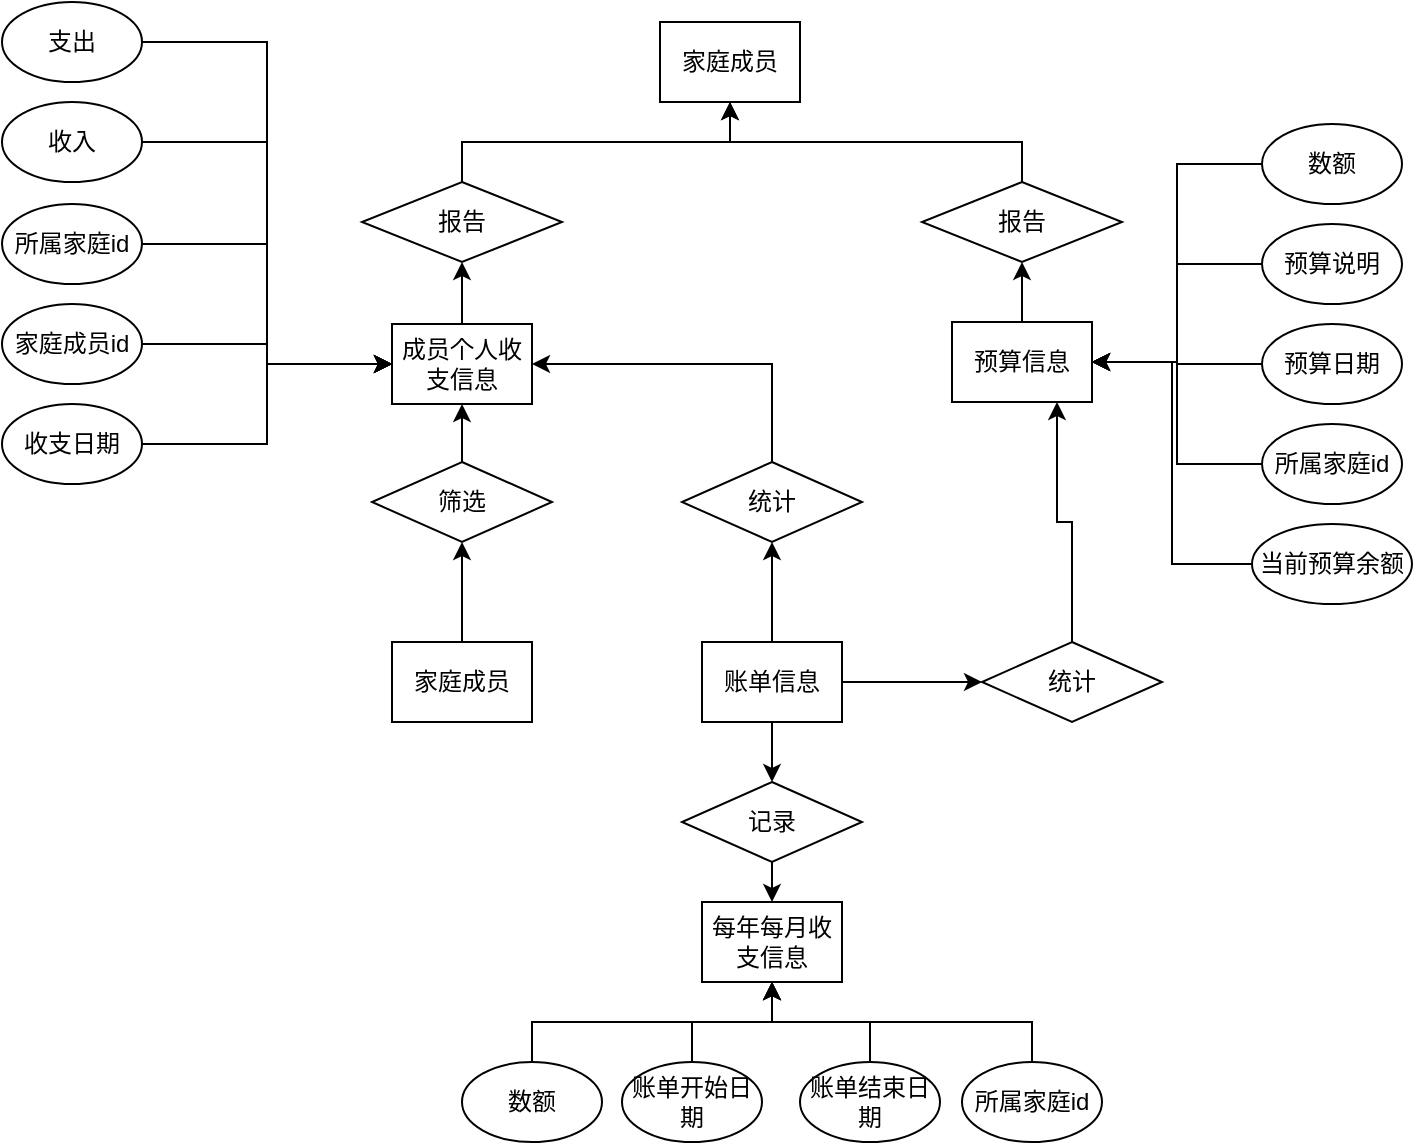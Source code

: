 <mxfile version="26.2.4">
  <diagram name="第 1 页" id="Vy6IKg9ERMKDOhJ2_cUB">
    <mxGraphModel dx="940" dy="572" grid="1" gridSize="10" guides="1" tooltips="1" connect="1" arrows="1" fold="1" page="1" pageScale="1" pageWidth="827" pageHeight="1169" math="0" shadow="0">
      <root>
        <mxCell id="0" />
        <mxCell id="1" parent="0" />
        <mxCell id="cXAFU_0mryo2N9BoJsz5-1" value="家庭成员" style="rounded=0;whiteSpace=wrap;html=1;" vertex="1" parent="1">
          <mxGeometry x="379" y="50" width="70" height="40" as="geometry" />
        </mxCell>
        <mxCell id="cXAFU_0mryo2N9BoJsz5-3" style="edgeStyle=orthogonalEdgeStyle;rounded=0;orthogonalLoop=1;jettySize=auto;html=1;exitX=0.5;exitY=0;exitDx=0;exitDy=0;" edge="1" parent="1" source="cXAFU_0mryo2N9BoJsz5-2" target="cXAFU_0mryo2N9BoJsz5-1">
          <mxGeometry relative="1" as="geometry" />
        </mxCell>
        <mxCell id="cXAFU_0mryo2N9BoJsz5-2" value="&lt;div&gt;报告&lt;/div&gt;" style="rhombus;whiteSpace=wrap;html=1;" vertex="1" parent="1">
          <mxGeometry x="230" y="130" width="100" height="40" as="geometry" />
        </mxCell>
        <mxCell id="cXAFU_0mryo2N9BoJsz5-6" style="edgeStyle=orthogonalEdgeStyle;rounded=0;orthogonalLoop=1;jettySize=auto;html=1;exitX=0.5;exitY=0;exitDx=0;exitDy=0;entryX=0.5;entryY=1;entryDx=0;entryDy=0;" edge="1" parent="1" source="cXAFU_0mryo2N9BoJsz5-5" target="cXAFU_0mryo2N9BoJsz5-1">
          <mxGeometry relative="1" as="geometry" />
        </mxCell>
        <mxCell id="cXAFU_0mryo2N9BoJsz5-5" value="&lt;div&gt;报告&lt;/div&gt;" style="rhombus;whiteSpace=wrap;html=1;" vertex="1" parent="1">
          <mxGeometry x="510" y="130" width="100" height="40" as="geometry" />
        </mxCell>
        <mxCell id="cXAFU_0mryo2N9BoJsz5-9" style="edgeStyle=orthogonalEdgeStyle;rounded=0;orthogonalLoop=1;jettySize=auto;html=1;exitX=0.5;exitY=0;exitDx=0;exitDy=0;entryX=0.5;entryY=1;entryDx=0;entryDy=0;" edge="1" parent="1" source="cXAFU_0mryo2N9BoJsz5-8" target="cXAFU_0mryo2N9BoJsz5-5">
          <mxGeometry relative="1" as="geometry">
            <Array as="points">
              <mxPoint x="560" y="190" />
              <mxPoint x="560" y="190" />
            </Array>
          </mxGeometry>
        </mxCell>
        <mxCell id="cXAFU_0mryo2N9BoJsz5-8" value="预算信息" style="rounded=0;whiteSpace=wrap;html=1;" vertex="1" parent="1">
          <mxGeometry x="525" y="200" width="70" height="40" as="geometry" />
        </mxCell>
        <mxCell id="cXAFU_0mryo2N9BoJsz5-47" style="edgeStyle=orthogonalEdgeStyle;rounded=0;orthogonalLoop=1;jettySize=auto;html=1;exitX=0;exitY=0.5;exitDx=0;exitDy=0;entryX=1;entryY=0.5;entryDx=0;entryDy=0;" edge="1" parent="1" source="cXAFU_0mryo2N9BoJsz5-12" target="cXAFU_0mryo2N9BoJsz5-8">
          <mxGeometry relative="1" as="geometry" />
        </mxCell>
        <mxCell id="cXAFU_0mryo2N9BoJsz5-12" value="数额" style="ellipse;whiteSpace=wrap;html=1;" vertex="1" parent="1">
          <mxGeometry x="680" y="101" width="70" height="40" as="geometry" />
        </mxCell>
        <mxCell id="cXAFU_0mryo2N9BoJsz5-48" style="edgeStyle=orthogonalEdgeStyle;rounded=0;orthogonalLoop=1;jettySize=auto;html=1;exitX=0;exitY=0.5;exitDx=0;exitDy=0;entryX=1;entryY=0.5;entryDx=0;entryDy=0;" edge="1" parent="1" source="cXAFU_0mryo2N9BoJsz5-13" target="cXAFU_0mryo2N9BoJsz5-8">
          <mxGeometry relative="1" as="geometry" />
        </mxCell>
        <mxCell id="cXAFU_0mryo2N9BoJsz5-13" value="预算说明" style="ellipse;whiteSpace=wrap;html=1;" vertex="1" parent="1">
          <mxGeometry x="680" y="151" width="70" height="40" as="geometry" />
        </mxCell>
        <mxCell id="cXAFU_0mryo2N9BoJsz5-52" style="edgeStyle=orthogonalEdgeStyle;rounded=0;orthogonalLoop=1;jettySize=auto;html=1;exitX=0;exitY=0.5;exitDx=0;exitDy=0;entryX=1;entryY=0.5;entryDx=0;entryDy=0;" edge="1" parent="1" source="cXAFU_0mryo2N9BoJsz5-14" target="cXAFU_0mryo2N9BoJsz5-8">
          <mxGeometry relative="1" as="geometry" />
        </mxCell>
        <mxCell id="cXAFU_0mryo2N9BoJsz5-14" value="预算日期" style="ellipse;whiteSpace=wrap;html=1;" vertex="1" parent="1">
          <mxGeometry x="680" y="201" width="70" height="40" as="geometry" />
        </mxCell>
        <mxCell id="cXAFU_0mryo2N9BoJsz5-53" style="edgeStyle=orthogonalEdgeStyle;rounded=0;orthogonalLoop=1;jettySize=auto;html=1;exitX=0;exitY=0.5;exitDx=0;exitDy=0;entryX=1;entryY=0.5;entryDx=0;entryDy=0;" edge="1" parent="1" source="cXAFU_0mryo2N9BoJsz5-15" target="cXAFU_0mryo2N9BoJsz5-8">
          <mxGeometry relative="1" as="geometry" />
        </mxCell>
        <mxCell id="cXAFU_0mryo2N9BoJsz5-15" value="所属家庭id" style="ellipse;whiteSpace=wrap;html=1;" vertex="1" parent="1">
          <mxGeometry x="680" y="251" width="70" height="40" as="geometry" />
        </mxCell>
        <mxCell id="cXAFU_0mryo2N9BoJsz5-55" style="edgeStyle=orthogonalEdgeStyle;rounded=0;orthogonalLoop=1;jettySize=auto;html=1;exitX=0;exitY=0.5;exitDx=0;exitDy=0;entryX=1;entryY=0.5;entryDx=0;entryDy=0;" edge="1" parent="1" source="cXAFU_0mryo2N9BoJsz5-16" target="cXAFU_0mryo2N9BoJsz5-8">
          <mxGeometry relative="1" as="geometry" />
        </mxCell>
        <mxCell id="cXAFU_0mryo2N9BoJsz5-16" value="当前预算余额" style="ellipse;whiteSpace=wrap;html=1;" vertex="1" parent="1">
          <mxGeometry x="675" y="301" width="80" height="40" as="geometry" />
        </mxCell>
        <mxCell id="cXAFU_0mryo2N9BoJsz5-62" style="edgeStyle=orthogonalEdgeStyle;rounded=0;orthogonalLoop=1;jettySize=auto;html=1;exitX=1;exitY=0.5;exitDx=0;exitDy=0;entryX=0;entryY=0.5;entryDx=0;entryDy=0;" edge="1" parent="1" source="cXAFU_0mryo2N9BoJsz5-25" target="cXAFU_0mryo2N9BoJsz5-29">
          <mxGeometry relative="1" as="geometry" />
        </mxCell>
        <mxCell id="cXAFU_0mryo2N9BoJsz5-69" style="edgeStyle=orthogonalEdgeStyle;rounded=0;orthogonalLoop=1;jettySize=auto;html=1;exitX=0.5;exitY=0;exitDx=0;exitDy=0;entryX=0.5;entryY=1;entryDx=0;entryDy=0;" edge="1" parent="1" source="cXAFU_0mryo2N9BoJsz5-25" target="cXAFU_0mryo2N9BoJsz5-65">
          <mxGeometry relative="1" as="geometry" />
        </mxCell>
        <mxCell id="cXAFU_0mryo2N9BoJsz5-76" style="edgeStyle=orthogonalEdgeStyle;rounded=0;orthogonalLoop=1;jettySize=auto;html=1;exitX=0.5;exitY=1;exitDx=0;exitDy=0;entryX=0.5;entryY=0;entryDx=0;entryDy=0;" edge="1" parent="1" source="cXAFU_0mryo2N9BoJsz5-25" target="cXAFU_0mryo2N9BoJsz5-73">
          <mxGeometry relative="1" as="geometry" />
        </mxCell>
        <mxCell id="cXAFU_0mryo2N9BoJsz5-25" value="账单信息" style="rounded=0;whiteSpace=wrap;html=1;" vertex="1" parent="1">
          <mxGeometry x="400" y="360" width="70" height="40" as="geometry" />
        </mxCell>
        <mxCell id="cXAFU_0mryo2N9BoJsz5-31" style="edgeStyle=orthogonalEdgeStyle;rounded=0;orthogonalLoop=1;jettySize=auto;html=1;exitX=0.5;exitY=0;exitDx=0;exitDy=0;entryX=0.75;entryY=1;entryDx=0;entryDy=0;" edge="1" parent="1" source="cXAFU_0mryo2N9BoJsz5-29" target="cXAFU_0mryo2N9BoJsz5-8">
          <mxGeometry relative="1" as="geometry" />
        </mxCell>
        <mxCell id="cXAFU_0mryo2N9BoJsz5-29" value="统计" style="rhombus;whiteSpace=wrap;html=1;" vertex="1" parent="1">
          <mxGeometry x="540" y="360" width="90" height="40" as="geometry" />
        </mxCell>
        <mxCell id="cXAFU_0mryo2N9BoJsz5-67" style="edgeStyle=orthogonalEdgeStyle;rounded=0;orthogonalLoop=1;jettySize=auto;html=1;exitX=0.5;exitY=0;exitDx=0;exitDy=0;entryX=0.5;entryY=1;entryDx=0;entryDy=0;" edge="1" parent="1" source="cXAFU_0mryo2N9BoJsz5-33" target="cXAFU_0mryo2N9BoJsz5-66">
          <mxGeometry relative="1" as="geometry" />
        </mxCell>
        <mxCell id="cXAFU_0mryo2N9BoJsz5-33" value="家庭成员" style="rounded=0;whiteSpace=wrap;html=1;" vertex="1" parent="1">
          <mxGeometry x="245" y="360" width="70" height="40" as="geometry" />
        </mxCell>
        <mxCell id="cXAFU_0mryo2N9BoJsz5-63" style="edgeStyle=orthogonalEdgeStyle;rounded=0;orthogonalLoop=1;jettySize=auto;html=1;exitX=0.5;exitY=0;exitDx=0;exitDy=0;entryX=0.5;entryY=1;entryDx=0;entryDy=0;" edge="1" parent="1" source="cXAFU_0mryo2N9BoJsz5-34" target="cXAFU_0mryo2N9BoJsz5-2">
          <mxGeometry relative="1" as="geometry" />
        </mxCell>
        <mxCell id="cXAFU_0mryo2N9BoJsz5-34" value="成员个人收支信息" style="rounded=0;whiteSpace=wrap;html=1;" vertex="1" parent="1">
          <mxGeometry x="245" y="201" width="70" height="40" as="geometry" />
        </mxCell>
        <mxCell id="cXAFU_0mryo2N9BoJsz5-57" style="edgeStyle=orthogonalEdgeStyle;rounded=0;orthogonalLoop=1;jettySize=auto;html=1;exitX=1;exitY=0.5;exitDx=0;exitDy=0;entryX=0;entryY=0.5;entryDx=0;entryDy=0;" edge="1" parent="1" source="cXAFU_0mryo2N9BoJsz5-36" target="cXAFU_0mryo2N9BoJsz5-34">
          <mxGeometry relative="1" as="geometry" />
        </mxCell>
        <mxCell id="cXAFU_0mryo2N9BoJsz5-36" value="收入" style="ellipse;whiteSpace=wrap;html=1;" vertex="1" parent="1">
          <mxGeometry x="50" y="90" width="70" height="40" as="geometry" />
        </mxCell>
        <mxCell id="cXAFU_0mryo2N9BoJsz5-56" style="edgeStyle=orthogonalEdgeStyle;rounded=0;orthogonalLoop=1;jettySize=auto;html=1;exitX=1;exitY=0.5;exitDx=0;exitDy=0;entryX=0;entryY=0.5;entryDx=0;entryDy=0;" edge="1" parent="1" source="cXAFU_0mryo2N9BoJsz5-37" target="cXAFU_0mryo2N9BoJsz5-34">
          <mxGeometry relative="1" as="geometry" />
        </mxCell>
        <mxCell id="cXAFU_0mryo2N9BoJsz5-37" value="支出" style="ellipse;whiteSpace=wrap;html=1;" vertex="1" parent="1">
          <mxGeometry x="50" y="40" width="70" height="40" as="geometry" />
        </mxCell>
        <mxCell id="cXAFU_0mryo2N9BoJsz5-58" style="edgeStyle=orthogonalEdgeStyle;rounded=0;orthogonalLoop=1;jettySize=auto;html=1;exitX=1;exitY=0.5;exitDx=0;exitDy=0;entryX=0;entryY=0.5;entryDx=0;entryDy=0;" edge="1" parent="1" source="cXAFU_0mryo2N9BoJsz5-38" target="cXAFU_0mryo2N9BoJsz5-34">
          <mxGeometry relative="1" as="geometry" />
        </mxCell>
        <mxCell id="cXAFU_0mryo2N9BoJsz5-38" value="所属家庭id" style="ellipse;whiteSpace=wrap;html=1;" vertex="1" parent="1">
          <mxGeometry x="50" y="141" width="70" height="40" as="geometry" />
        </mxCell>
        <mxCell id="cXAFU_0mryo2N9BoJsz5-59" style="edgeStyle=orthogonalEdgeStyle;rounded=0;orthogonalLoop=1;jettySize=auto;html=1;exitX=1;exitY=0.5;exitDx=0;exitDy=0;entryX=0;entryY=0.5;entryDx=0;entryDy=0;" edge="1" parent="1" source="cXAFU_0mryo2N9BoJsz5-39" target="cXAFU_0mryo2N9BoJsz5-34">
          <mxGeometry relative="1" as="geometry" />
        </mxCell>
        <mxCell id="cXAFU_0mryo2N9BoJsz5-39" value="家庭成员id" style="ellipse;whiteSpace=wrap;html=1;" vertex="1" parent="1">
          <mxGeometry x="50" y="191" width="70" height="40" as="geometry" />
        </mxCell>
        <mxCell id="cXAFU_0mryo2N9BoJsz5-60" style="edgeStyle=orthogonalEdgeStyle;rounded=0;orthogonalLoop=1;jettySize=auto;html=1;exitX=1;exitY=0.5;exitDx=0;exitDy=0;entryX=0;entryY=0.5;entryDx=0;entryDy=0;" edge="1" parent="1" source="cXAFU_0mryo2N9BoJsz5-40" target="cXAFU_0mryo2N9BoJsz5-34">
          <mxGeometry relative="1" as="geometry" />
        </mxCell>
        <mxCell id="cXAFU_0mryo2N9BoJsz5-40" value="收支日期" style="ellipse;whiteSpace=wrap;html=1;" vertex="1" parent="1">
          <mxGeometry x="50" y="241" width="70" height="40" as="geometry" />
        </mxCell>
        <mxCell id="cXAFU_0mryo2N9BoJsz5-70" style="edgeStyle=orthogonalEdgeStyle;rounded=0;orthogonalLoop=1;jettySize=auto;html=1;exitX=0.5;exitY=0;exitDx=0;exitDy=0;entryX=1;entryY=0.5;entryDx=0;entryDy=0;" edge="1" parent="1" source="cXAFU_0mryo2N9BoJsz5-65" target="cXAFU_0mryo2N9BoJsz5-34">
          <mxGeometry relative="1" as="geometry" />
        </mxCell>
        <mxCell id="cXAFU_0mryo2N9BoJsz5-65" value="统计" style="rhombus;whiteSpace=wrap;html=1;" vertex="1" parent="1">
          <mxGeometry x="390" y="270" width="90" height="40" as="geometry" />
        </mxCell>
        <mxCell id="cXAFU_0mryo2N9BoJsz5-68" style="edgeStyle=orthogonalEdgeStyle;rounded=0;orthogonalLoop=1;jettySize=auto;html=1;exitX=0.5;exitY=0;exitDx=0;exitDy=0;entryX=0.5;entryY=1;entryDx=0;entryDy=0;" edge="1" parent="1" source="cXAFU_0mryo2N9BoJsz5-66" target="cXAFU_0mryo2N9BoJsz5-34">
          <mxGeometry relative="1" as="geometry" />
        </mxCell>
        <mxCell id="cXAFU_0mryo2N9BoJsz5-66" value="筛选" style="rhombus;whiteSpace=wrap;html=1;" vertex="1" parent="1">
          <mxGeometry x="235" y="270" width="90" height="40" as="geometry" />
        </mxCell>
        <mxCell id="cXAFU_0mryo2N9BoJsz5-71" value="每年每月收支信息" style="rounded=0;whiteSpace=wrap;html=1;" vertex="1" parent="1">
          <mxGeometry x="400" y="490" width="70" height="40" as="geometry" />
        </mxCell>
        <mxCell id="cXAFU_0mryo2N9BoJsz5-83" style="edgeStyle=orthogonalEdgeStyle;rounded=0;orthogonalLoop=1;jettySize=auto;html=1;exitX=0.5;exitY=0;exitDx=0;exitDy=0;entryX=0.5;entryY=1;entryDx=0;entryDy=0;" edge="1" parent="1" source="cXAFU_0mryo2N9BoJsz5-72" target="cXAFU_0mryo2N9BoJsz5-71">
          <mxGeometry relative="1" as="geometry" />
        </mxCell>
        <mxCell id="cXAFU_0mryo2N9BoJsz5-72" value="数额" style="ellipse;whiteSpace=wrap;html=1;" vertex="1" parent="1">
          <mxGeometry x="280" y="570" width="70" height="40" as="geometry" />
        </mxCell>
        <mxCell id="cXAFU_0mryo2N9BoJsz5-77" style="edgeStyle=orthogonalEdgeStyle;rounded=0;orthogonalLoop=1;jettySize=auto;html=1;exitX=0.5;exitY=1;exitDx=0;exitDy=0;entryX=0.5;entryY=0;entryDx=0;entryDy=0;" edge="1" parent="1" source="cXAFU_0mryo2N9BoJsz5-73" target="cXAFU_0mryo2N9BoJsz5-71">
          <mxGeometry relative="1" as="geometry" />
        </mxCell>
        <mxCell id="cXAFU_0mryo2N9BoJsz5-73" value="记录" style="rhombus;whiteSpace=wrap;html=1;" vertex="1" parent="1">
          <mxGeometry x="390" y="430" width="90" height="40" as="geometry" />
        </mxCell>
        <mxCell id="cXAFU_0mryo2N9BoJsz5-84" style="edgeStyle=orthogonalEdgeStyle;rounded=0;orthogonalLoop=1;jettySize=auto;html=1;exitX=0.5;exitY=0;exitDx=0;exitDy=0;entryX=0.5;entryY=1;entryDx=0;entryDy=0;" edge="1" parent="1" source="cXAFU_0mryo2N9BoJsz5-78" target="cXAFU_0mryo2N9BoJsz5-71">
          <mxGeometry relative="1" as="geometry" />
        </mxCell>
        <mxCell id="cXAFU_0mryo2N9BoJsz5-78" value="账单开始日期" style="ellipse;whiteSpace=wrap;html=1;" vertex="1" parent="1">
          <mxGeometry x="360" y="570" width="70" height="40" as="geometry" />
        </mxCell>
        <mxCell id="cXAFU_0mryo2N9BoJsz5-85" style="edgeStyle=orthogonalEdgeStyle;rounded=0;orthogonalLoop=1;jettySize=auto;html=1;exitX=0.5;exitY=0;exitDx=0;exitDy=0;entryX=0.5;entryY=1;entryDx=0;entryDy=0;" edge="1" parent="1" source="cXAFU_0mryo2N9BoJsz5-79" target="cXAFU_0mryo2N9BoJsz5-71">
          <mxGeometry relative="1" as="geometry" />
        </mxCell>
        <mxCell id="cXAFU_0mryo2N9BoJsz5-79" value="账单结束日期" style="ellipse;whiteSpace=wrap;html=1;" vertex="1" parent="1">
          <mxGeometry x="449" y="570" width="70" height="40" as="geometry" />
        </mxCell>
        <mxCell id="cXAFU_0mryo2N9BoJsz5-86" style="edgeStyle=orthogonalEdgeStyle;rounded=0;orthogonalLoop=1;jettySize=auto;html=1;exitX=0.5;exitY=0;exitDx=0;exitDy=0;entryX=0.5;entryY=1;entryDx=0;entryDy=0;" edge="1" parent="1" source="cXAFU_0mryo2N9BoJsz5-80" target="cXAFU_0mryo2N9BoJsz5-71">
          <mxGeometry relative="1" as="geometry" />
        </mxCell>
        <mxCell id="cXAFU_0mryo2N9BoJsz5-80" value="所属家庭id" style="ellipse;whiteSpace=wrap;html=1;" vertex="1" parent="1">
          <mxGeometry x="530" y="570" width="70" height="40" as="geometry" />
        </mxCell>
      </root>
    </mxGraphModel>
  </diagram>
</mxfile>
